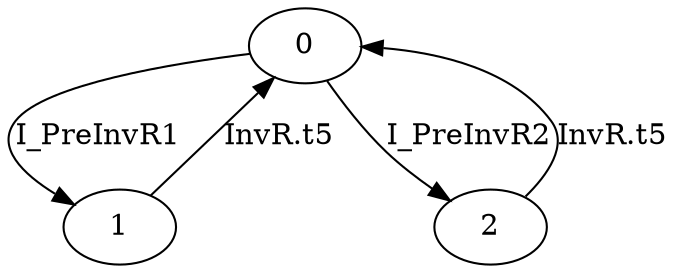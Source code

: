 digraph G {
  0 -> 1 [ label="I_PreInvR1" ];
  0 -> 2 [ label="I_PreInvR2" ];
  1 -> 0 [ label="InvR.t5" ];
  2 -> 0 [ label="InvR.t5" ];
}
